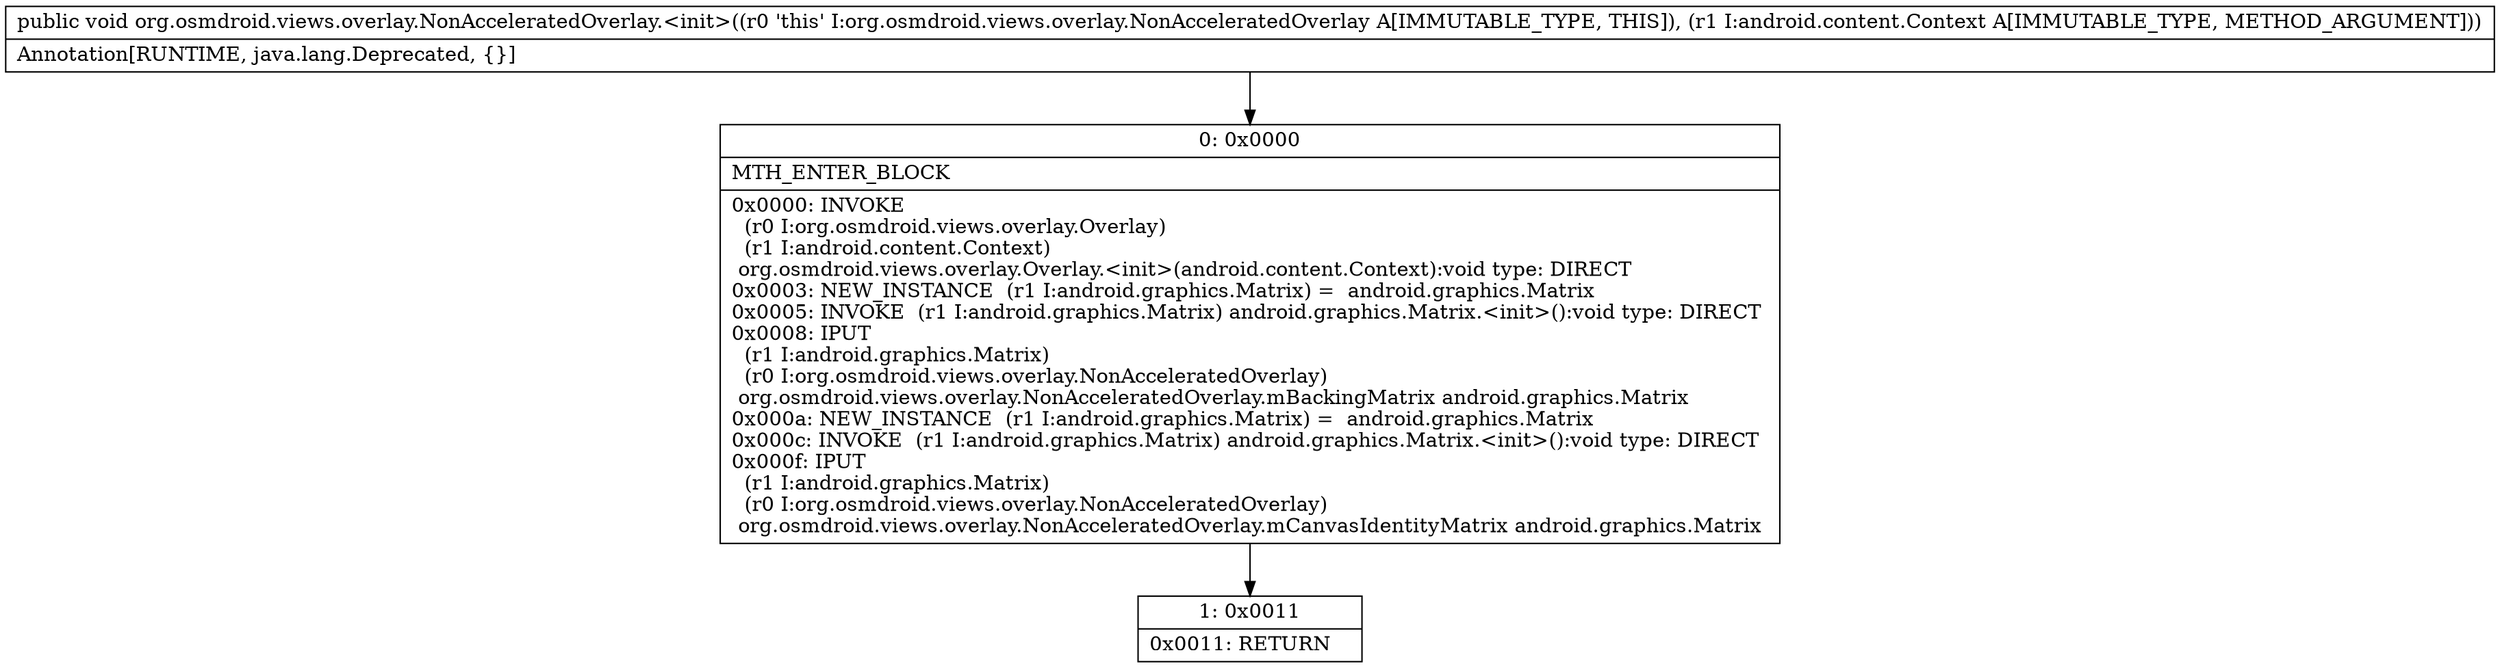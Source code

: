 digraph "CFG fororg.osmdroid.views.overlay.NonAcceleratedOverlay.\<init\>(Landroid\/content\/Context;)V" {
Node_0 [shape=record,label="{0\:\ 0x0000|MTH_ENTER_BLOCK\l|0x0000: INVOKE  \l  (r0 I:org.osmdroid.views.overlay.Overlay)\l  (r1 I:android.content.Context)\l org.osmdroid.views.overlay.Overlay.\<init\>(android.content.Context):void type: DIRECT \l0x0003: NEW_INSTANCE  (r1 I:android.graphics.Matrix) =  android.graphics.Matrix \l0x0005: INVOKE  (r1 I:android.graphics.Matrix) android.graphics.Matrix.\<init\>():void type: DIRECT \l0x0008: IPUT  \l  (r1 I:android.graphics.Matrix)\l  (r0 I:org.osmdroid.views.overlay.NonAcceleratedOverlay)\l org.osmdroid.views.overlay.NonAcceleratedOverlay.mBackingMatrix android.graphics.Matrix \l0x000a: NEW_INSTANCE  (r1 I:android.graphics.Matrix) =  android.graphics.Matrix \l0x000c: INVOKE  (r1 I:android.graphics.Matrix) android.graphics.Matrix.\<init\>():void type: DIRECT \l0x000f: IPUT  \l  (r1 I:android.graphics.Matrix)\l  (r0 I:org.osmdroid.views.overlay.NonAcceleratedOverlay)\l org.osmdroid.views.overlay.NonAcceleratedOverlay.mCanvasIdentityMatrix android.graphics.Matrix \l}"];
Node_1 [shape=record,label="{1\:\ 0x0011|0x0011: RETURN   \l}"];
MethodNode[shape=record,label="{public void org.osmdroid.views.overlay.NonAcceleratedOverlay.\<init\>((r0 'this' I:org.osmdroid.views.overlay.NonAcceleratedOverlay A[IMMUTABLE_TYPE, THIS]), (r1 I:android.content.Context A[IMMUTABLE_TYPE, METHOD_ARGUMENT]))  | Annotation[RUNTIME, java.lang.Deprecated, \{\}]\l}"];
MethodNode -> Node_0;
Node_0 -> Node_1;
}

